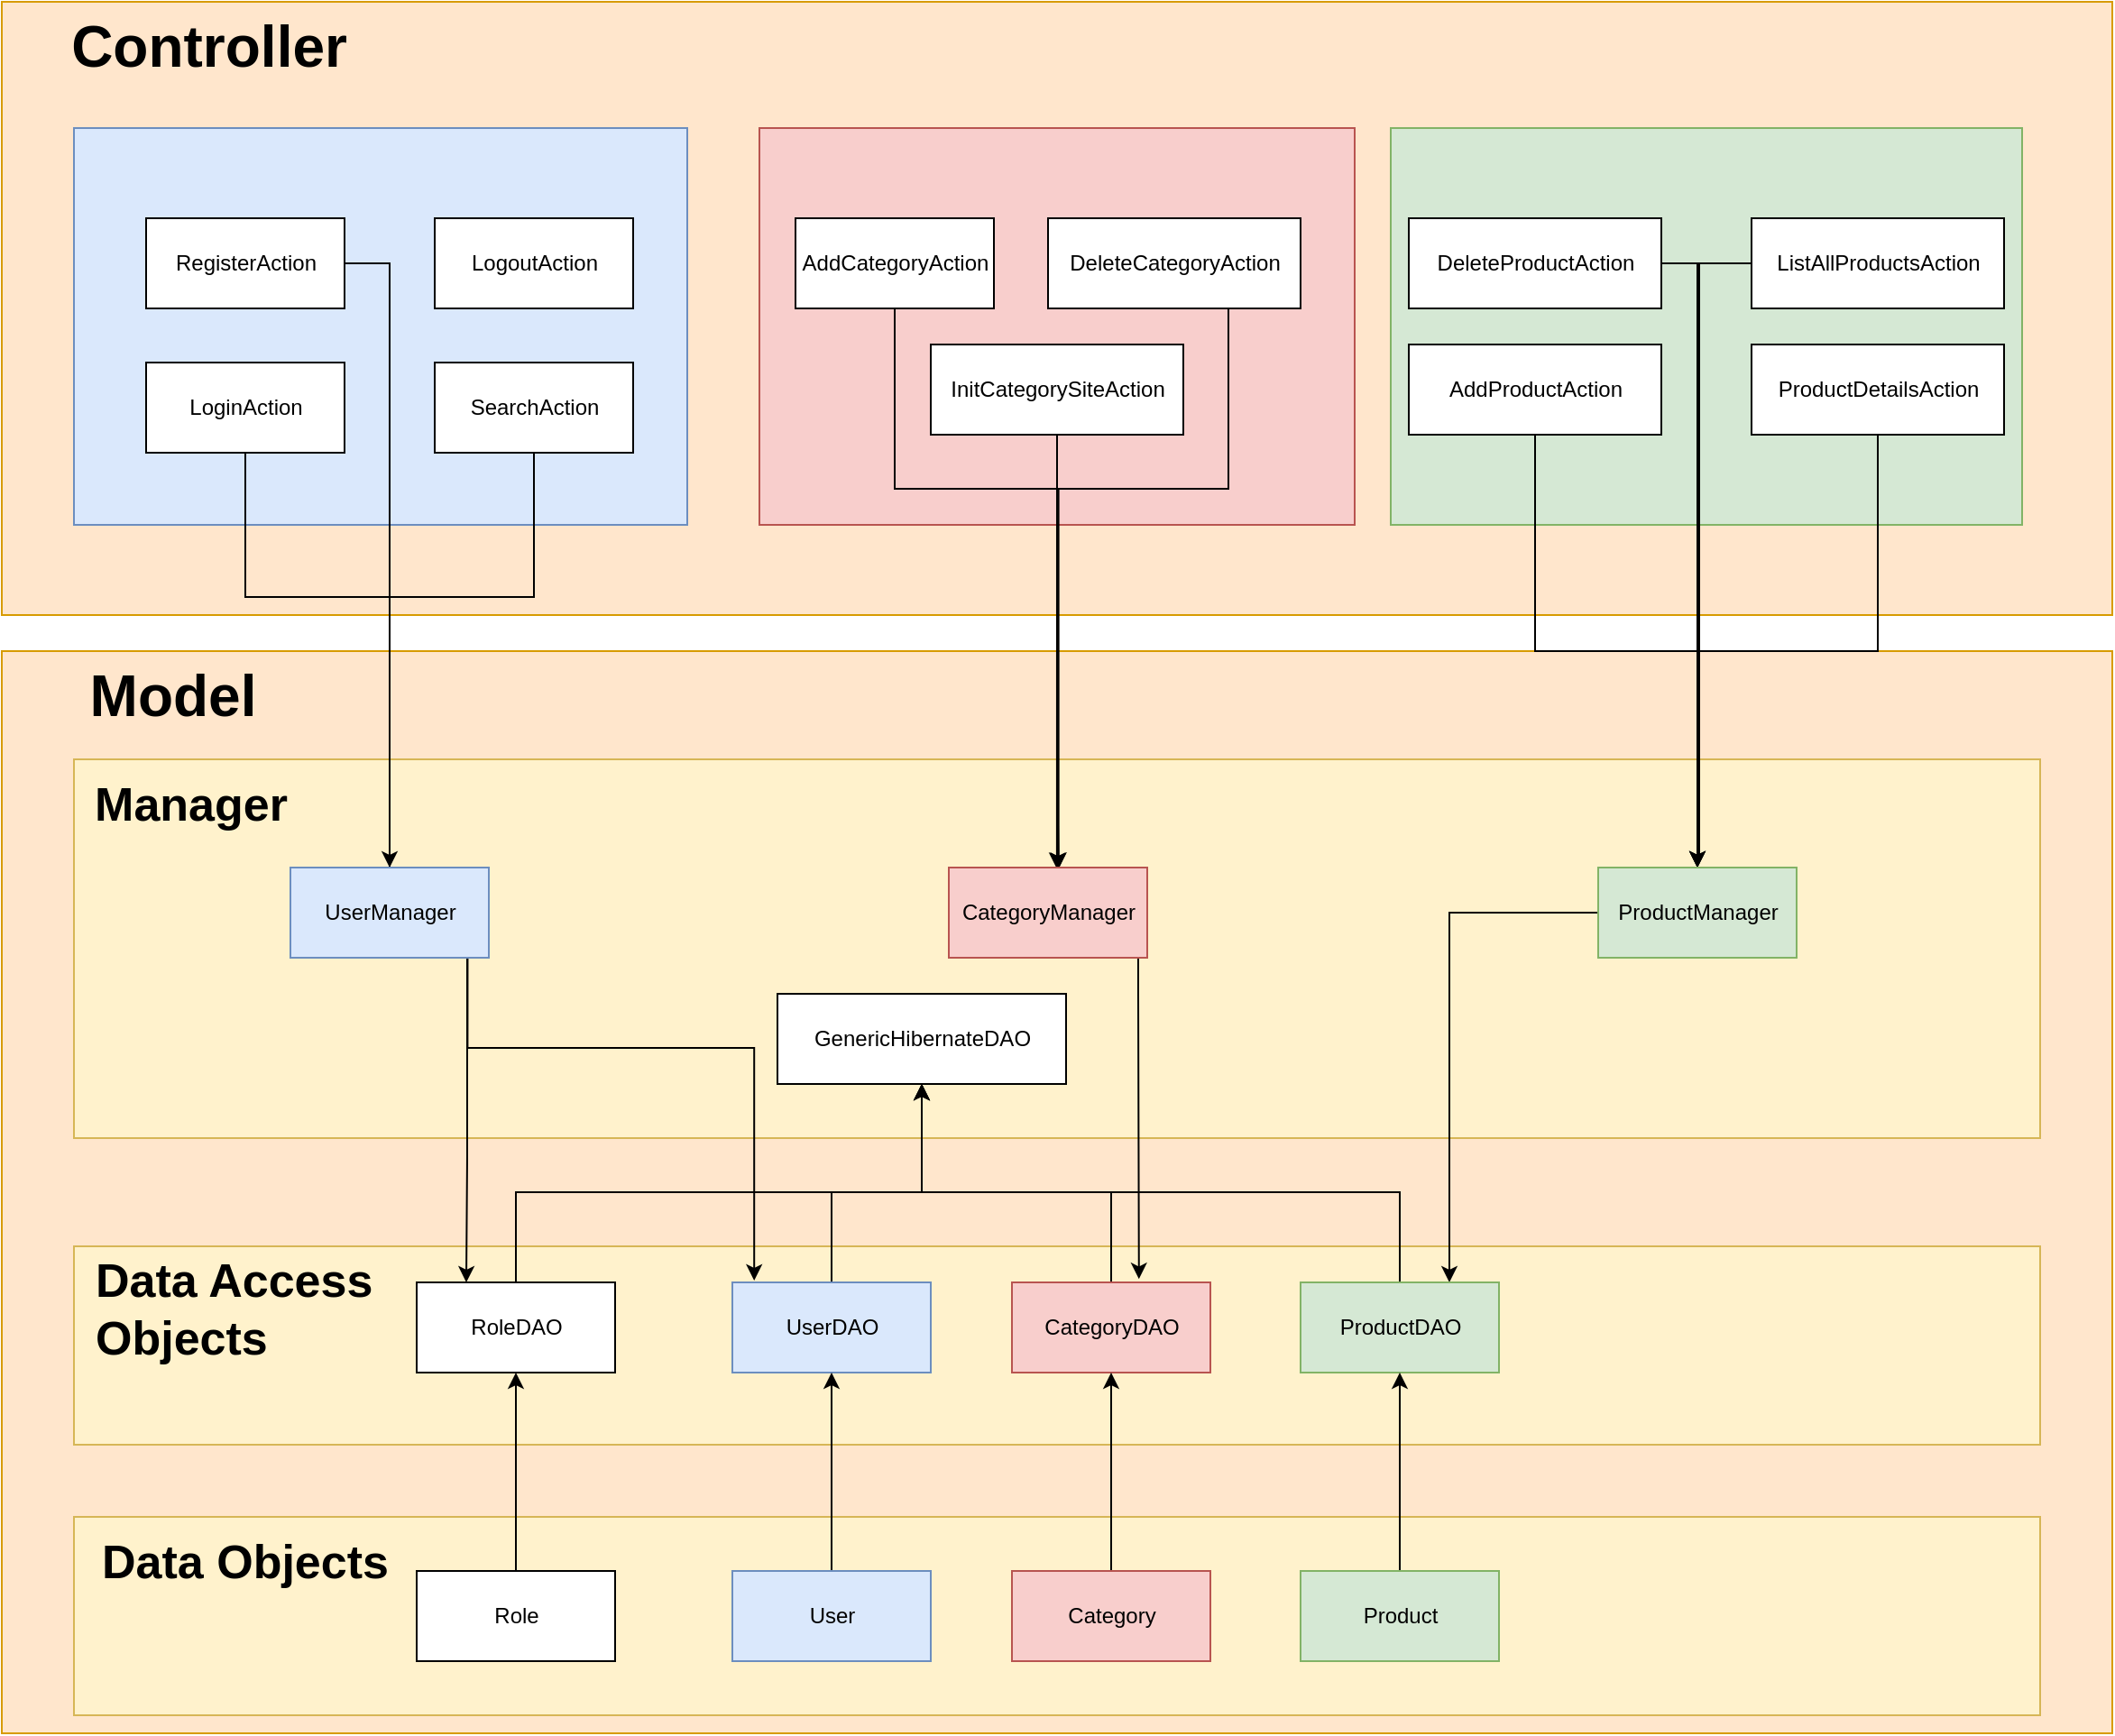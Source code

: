 <mxfile version="16.5.3" type="device"><diagram id="C5RBs43oDa-KdzZeNtuy" name="Page-1"><mxGraphModel dx="1673" dy="896" grid="1" gridSize="10" guides="1" tooltips="1" connect="1" arrows="1" fold="1" page="1" pageScale="1" pageWidth="827" pageHeight="1169" math="0" shadow="0"><root><mxCell id="WIyWlLk6GJQsqaUBKTNV-0"/><mxCell id="WIyWlLk6GJQsqaUBKTNV-1" parent="WIyWlLk6GJQsqaUBKTNV-0"/><mxCell id="IkSM40CQPdEPTCBKzALX-65" value="" style="rounded=0;whiteSpace=wrap;html=1;fillColor=#ffe6cc;strokeColor=#d79b00;" vertex="1" parent="WIyWlLk6GJQsqaUBKTNV-1"><mxGeometry x="150" y="450" width="1170" height="600" as="geometry"/></mxCell><mxCell id="IkSM40CQPdEPTCBKzALX-72" value="" style="rounded=0;whiteSpace=wrap;html=1;fillColor=#fff2cc;strokeColor=#d6b656;" vertex="1" parent="WIyWlLk6GJQsqaUBKTNV-1"><mxGeometry x="190" y="780" width="1090" height="110" as="geometry"/></mxCell><mxCell id="IkSM40CQPdEPTCBKzALX-73" value="&lt;b&gt;&lt;font style=&quot;font-size: 26px&quot;&gt;Data Access Objects&lt;/font&gt;&lt;/b&gt;" style="text;html=1;strokeColor=none;fillColor=none;align=left;verticalAlign=middle;whiteSpace=wrap;rounded=0;" vertex="1" parent="WIyWlLk6GJQsqaUBKTNV-1"><mxGeometry x="200" y="800" width="170" height="30" as="geometry"/></mxCell><mxCell id="IkSM40CQPdEPTCBKzALX-70" value="" style="rounded=0;whiteSpace=wrap;html=1;fillColor=#fff2cc;strokeColor=#d6b656;" vertex="1" parent="WIyWlLk6GJQsqaUBKTNV-1"><mxGeometry x="190" y="930" width="1090" height="110" as="geometry"/></mxCell><mxCell id="IkSM40CQPdEPTCBKzALX-71" value="&lt;b&gt;&lt;font style=&quot;font-size: 26px&quot;&gt;Data Objects&lt;/font&gt;&lt;/b&gt;" style="text;html=1;strokeColor=none;fillColor=none;align=center;verticalAlign=middle;whiteSpace=wrap;rounded=0;" vertex="1" parent="WIyWlLk6GJQsqaUBKTNV-1"><mxGeometry x="200" y="940" width="170" height="30" as="geometry"/></mxCell><mxCell id="IkSM40CQPdEPTCBKzALX-67" value="" style="rounded=0;whiteSpace=wrap;html=1;fillColor=#fff2cc;strokeColor=#d6b656;" vertex="1" parent="WIyWlLk6GJQsqaUBKTNV-1"><mxGeometry x="190" y="510" width="1090" height="210" as="geometry"/></mxCell><mxCell id="IkSM40CQPdEPTCBKzALX-66" value="&lt;b&gt;&lt;font style=&quot;font-size: 32px&quot;&gt;Model&lt;/font&gt;&lt;/b&gt;" style="text;html=1;strokeColor=none;fillColor=none;align=center;verticalAlign=middle;whiteSpace=wrap;rounded=0;" vertex="1" parent="WIyWlLk6GJQsqaUBKTNV-1"><mxGeometry x="190" y="460" width="110" height="30" as="geometry"/></mxCell><mxCell id="IkSM40CQPdEPTCBKzALX-63" value="" style="rounded=0;whiteSpace=wrap;html=1;fillColor=#ffe6cc;strokeColor=#d79b00;" vertex="1" parent="WIyWlLk6GJQsqaUBKTNV-1"><mxGeometry x="150" y="90" width="1170" height="340" as="geometry"/></mxCell><mxCell id="IkSM40CQPdEPTCBKzALX-17" value="" style="rounded=0;whiteSpace=wrap;html=1;fillColor=#d5e8d4;strokeColor=#82b366;" vertex="1" parent="WIyWlLk6GJQsqaUBKTNV-1"><mxGeometry x="920" y="160" width="350" height="220" as="geometry"/></mxCell><mxCell id="IkSM40CQPdEPTCBKzALX-16" value="" style="rounded=0;whiteSpace=wrap;html=1;fillColor=#f8cecc;strokeColor=#b85450;" vertex="1" parent="WIyWlLk6GJQsqaUBKTNV-1"><mxGeometry x="570" y="160" width="330" height="220" as="geometry"/></mxCell><mxCell id="IkSM40CQPdEPTCBKzALX-15" value="" style="rounded=0;whiteSpace=wrap;html=1;fillColor=#dae8fc;strokeColor=#6c8ebf;" vertex="1" parent="WIyWlLk6GJQsqaUBKTNV-1"><mxGeometry x="190" y="160" width="340" height="220" as="geometry"/></mxCell><mxCell id="IkSM40CQPdEPTCBKzALX-23" style="edgeStyle=orthogonalEdgeStyle;rounded=0;orthogonalLoop=1;jettySize=auto;html=1;exitX=1;exitY=0.5;exitDx=0;exitDy=0;entryX=0.5;entryY=0;entryDx=0;entryDy=0;" edge="1" parent="WIyWlLk6GJQsqaUBKTNV-1" source="IkSM40CQPdEPTCBKzALX-4" target="IkSM40CQPdEPTCBKzALX-18"><mxGeometry relative="1" as="geometry"><mxPoint x="360.0" y="500.0" as="targetPoint"/><Array as="points"><mxPoint x="365" y="235"/></Array></mxGeometry></mxCell><mxCell id="IkSM40CQPdEPTCBKzALX-4" value="RegisterAction" style="html=1;" vertex="1" parent="WIyWlLk6GJQsqaUBKTNV-1"><mxGeometry x="230" y="210" width="110" height="50" as="geometry"/></mxCell><mxCell id="IkSM40CQPdEPTCBKzALX-5" value="LogoutAction&lt;br&gt;" style="html=1;" vertex="1" parent="WIyWlLk6GJQsqaUBKTNV-1"><mxGeometry x="390" y="210" width="110" height="50" as="geometry"/></mxCell><mxCell id="IkSM40CQPdEPTCBKzALX-6" value="LoginAction" style="html=1;" vertex="1" parent="WIyWlLk6GJQsqaUBKTNV-1"><mxGeometry x="230" y="290" width="110" height="50" as="geometry"/></mxCell><mxCell id="IkSM40CQPdEPTCBKzALX-7" value="SearchAction" style="html=1;" vertex="1" parent="WIyWlLk6GJQsqaUBKTNV-1"><mxGeometry x="390" y="290" width="110" height="50" as="geometry"/></mxCell><mxCell id="IkSM40CQPdEPTCBKzALX-26" style="edgeStyle=orthogonalEdgeStyle;rounded=0;orthogonalLoop=1;jettySize=auto;html=1;exitX=0.5;exitY=1;exitDx=0;exitDy=0;entryX=0.553;entryY=0.016;entryDx=0;entryDy=0;entryPerimeter=0;" edge="1" parent="WIyWlLk6GJQsqaUBKTNV-1" source="IkSM40CQPdEPTCBKzALX-8" target="IkSM40CQPdEPTCBKzALX-25"><mxGeometry relative="1" as="geometry"><Array as="points"><mxPoint x="645" y="360"/><mxPoint x="736" y="360"/></Array></mxGeometry></mxCell><mxCell id="IkSM40CQPdEPTCBKzALX-8" value="AddCategoryAction" style="html=1;" vertex="1" parent="WIyWlLk6GJQsqaUBKTNV-1"><mxGeometry x="590" y="210" width="110" height="50" as="geometry"/></mxCell><mxCell id="IkSM40CQPdEPTCBKzALX-28" style="edgeStyle=orthogonalEdgeStyle;rounded=0;orthogonalLoop=1;jettySize=auto;html=1;exitX=0.5;exitY=1;exitDx=0;exitDy=0;entryX=0.545;entryY=0.016;entryDx=0;entryDy=0;entryPerimeter=0;" edge="1" parent="WIyWlLk6GJQsqaUBKTNV-1" source="IkSM40CQPdEPTCBKzALX-9" target="IkSM40CQPdEPTCBKzALX-25"><mxGeometry relative="1" as="geometry"><Array as="points"><mxPoint x="830" y="260"/><mxPoint x="830" y="360"/><mxPoint x="735" y="360"/></Array></mxGeometry></mxCell><mxCell id="IkSM40CQPdEPTCBKzALX-9" value="DeleteCategoryAction" style="html=1;" vertex="1" parent="WIyWlLk6GJQsqaUBKTNV-1"><mxGeometry x="730" y="210" width="140" height="50" as="geometry"/></mxCell><mxCell id="IkSM40CQPdEPTCBKzALX-27" style="edgeStyle=orthogonalEdgeStyle;rounded=0;orthogonalLoop=1;jettySize=auto;html=1;exitX=0.5;exitY=1;exitDx=0;exitDy=0;entryX=0.553;entryY=0.016;entryDx=0;entryDy=0;entryPerimeter=0;" edge="1" parent="WIyWlLk6GJQsqaUBKTNV-1" source="IkSM40CQPdEPTCBKzALX-10" target="IkSM40CQPdEPTCBKzALX-25"><mxGeometry relative="1" as="geometry"><mxPoint x="735" y="540" as="targetPoint"/><Array as="points"><mxPoint x="735" y="510"/><mxPoint x="736" y="510"/></Array></mxGeometry></mxCell><mxCell id="IkSM40CQPdEPTCBKzALX-10" value="InitCategorySiteAction" style="html=1;" vertex="1" parent="WIyWlLk6GJQsqaUBKTNV-1"><mxGeometry x="665" y="280" width="140" height="50" as="geometry"/></mxCell><mxCell id="IkSM40CQPdEPTCBKzALX-31" style="edgeStyle=orthogonalEdgeStyle;rounded=0;orthogonalLoop=1;jettySize=auto;html=1;exitX=1;exitY=0.5;exitDx=0;exitDy=0;" edge="1" parent="WIyWlLk6GJQsqaUBKTNV-1" source="IkSM40CQPdEPTCBKzALX-11" target="IkSM40CQPdEPTCBKzALX-29"><mxGeometry relative="1" as="geometry"/></mxCell><mxCell id="IkSM40CQPdEPTCBKzALX-11" value="DeleteProductAction" style="html=1;" vertex="1" parent="WIyWlLk6GJQsqaUBKTNV-1"><mxGeometry x="930" y="210" width="140" height="50" as="geometry"/></mxCell><mxCell id="IkSM40CQPdEPTCBKzALX-33" style="edgeStyle=orthogonalEdgeStyle;rounded=0;orthogonalLoop=1;jettySize=auto;html=1;entryX=0.5;entryY=0;entryDx=0;entryDy=0;" edge="1" parent="WIyWlLk6GJQsqaUBKTNV-1" source="IkSM40CQPdEPTCBKzALX-12" target="IkSM40CQPdEPTCBKzALX-29"><mxGeometry relative="1" as="geometry"><Array as="points"><mxPoint x="1091" y="235"/><mxPoint x="1091" y="567"/><mxPoint x="1090" y="567"/></Array></mxGeometry></mxCell><mxCell id="IkSM40CQPdEPTCBKzALX-12" value="ListAllProductsAction" style="html=1;" vertex="1" parent="WIyWlLk6GJQsqaUBKTNV-1"><mxGeometry x="1120" y="210" width="140" height="50" as="geometry"/></mxCell><mxCell id="IkSM40CQPdEPTCBKzALX-36" style="edgeStyle=orthogonalEdgeStyle;rounded=0;orthogonalLoop=1;jettySize=auto;html=1;entryX=0.5;entryY=0;entryDx=0;entryDy=0;" edge="1" parent="WIyWlLk6GJQsqaUBKTNV-1" source="IkSM40CQPdEPTCBKzALX-13" target="IkSM40CQPdEPTCBKzALX-29"><mxGeometry relative="1" as="geometry"/></mxCell><mxCell id="IkSM40CQPdEPTCBKzALX-13" value="AddProductAction" style="html=1;" vertex="1" parent="WIyWlLk6GJQsqaUBKTNV-1"><mxGeometry x="930" y="280" width="140" height="50" as="geometry"/></mxCell><mxCell id="IkSM40CQPdEPTCBKzALX-34" style="edgeStyle=orthogonalEdgeStyle;rounded=0;orthogonalLoop=1;jettySize=auto;html=1;exitX=0.5;exitY=1;exitDx=0;exitDy=0;entryX=0.5;entryY=0;entryDx=0;entryDy=0;" edge="1" parent="WIyWlLk6GJQsqaUBKTNV-1" source="IkSM40CQPdEPTCBKzALX-14" target="IkSM40CQPdEPTCBKzALX-29"><mxGeometry relative="1" as="geometry"/></mxCell><mxCell id="IkSM40CQPdEPTCBKzALX-14" value="ProductDetailsAction" style="html=1;" vertex="1" parent="WIyWlLk6GJQsqaUBKTNV-1"><mxGeometry x="1120" y="280" width="140" height="50" as="geometry"/></mxCell><mxCell id="IkSM40CQPdEPTCBKzALX-47" style="edgeStyle=orthogonalEdgeStyle;rounded=0;orthogonalLoop=1;jettySize=auto;html=1;exitX=0.893;exitY=0.978;exitDx=0;exitDy=0;entryX=0.11;entryY=-0.02;entryDx=0;entryDy=0;entryPerimeter=0;exitPerimeter=0;" edge="1" parent="WIyWlLk6GJQsqaUBKTNV-1" source="IkSM40CQPdEPTCBKzALX-18" target="IkSM40CQPdEPTCBKzALX-39"><mxGeometry relative="1" as="geometry"><Array as="points"><mxPoint x="408" y="670"/><mxPoint x="567" y="670"/></Array></mxGeometry></mxCell><mxCell id="IkSM40CQPdEPTCBKzALX-48" style="edgeStyle=orthogonalEdgeStyle;rounded=0;orthogonalLoop=1;jettySize=auto;html=1;entryX=0.25;entryY=0;entryDx=0;entryDy=0;" edge="1" parent="WIyWlLk6GJQsqaUBKTNV-1" source="IkSM40CQPdEPTCBKzALX-18" target="IkSM40CQPdEPTCBKzALX-38"><mxGeometry relative="1" as="geometry"><Array as="points"><mxPoint x="408" y="730"/><mxPoint x="408" y="730"/></Array></mxGeometry></mxCell><mxCell id="IkSM40CQPdEPTCBKzALX-19" value="" style="endArrow=none;html=1;rounded=0;entryX=0.5;entryY=1;entryDx=0;entryDy=0;exitX=0.5;exitY=0;exitDx=0;exitDy=0;" edge="1" parent="WIyWlLk6GJQsqaUBKTNV-1" source="IkSM40CQPdEPTCBKzALX-18" target="IkSM40CQPdEPTCBKzALX-6"><mxGeometry width="50" height="50" relative="1" as="geometry"><mxPoint x="430" y="590" as="sourcePoint"/><mxPoint x="480" y="540" as="targetPoint"/><Array as="points"><mxPoint x="365" y="420"/><mxPoint x="285" y="420"/></Array></mxGeometry></mxCell><mxCell id="IkSM40CQPdEPTCBKzALX-21" value="" style="endArrow=none;html=1;rounded=0;exitX=0.5;exitY=0;exitDx=0;exitDy=0;entryX=0.5;entryY=1;entryDx=0;entryDy=0;" edge="1" parent="WIyWlLk6GJQsqaUBKTNV-1" source="IkSM40CQPdEPTCBKzALX-18" target="IkSM40CQPdEPTCBKzALX-7"><mxGeometry width="50" height="50" relative="1" as="geometry"><mxPoint x="430" y="590" as="sourcePoint"/><mxPoint x="480" y="540" as="targetPoint"/><Array as="points"><mxPoint x="365" y="420"/><mxPoint x="445" y="420"/></Array></mxGeometry></mxCell><mxCell id="IkSM40CQPdEPTCBKzALX-49" style="edgeStyle=orthogonalEdgeStyle;rounded=0;orthogonalLoop=1;jettySize=auto;html=1;entryX=0.64;entryY=-0.037;entryDx=0;entryDy=0;entryPerimeter=0;" edge="1" parent="WIyWlLk6GJQsqaUBKTNV-1" source="IkSM40CQPdEPTCBKzALX-25" target="IkSM40CQPdEPTCBKzALX-40"><mxGeometry relative="1" as="geometry"><Array as="points"><mxPoint x="780" y="640"/><mxPoint x="780" y="640"/></Array></mxGeometry></mxCell><mxCell id="IkSM40CQPdEPTCBKzALX-50" style="edgeStyle=orthogonalEdgeStyle;rounded=0;orthogonalLoop=1;jettySize=auto;html=1;entryX=0.75;entryY=0;entryDx=0;entryDy=0;" edge="1" parent="WIyWlLk6GJQsqaUBKTNV-1" source="IkSM40CQPdEPTCBKzALX-29" target="IkSM40CQPdEPTCBKzALX-41"><mxGeometry relative="1" as="geometry"/></mxCell><mxCell id="IkSM40CQPdEPTCBKzALX-37" value="GenericHibernateDAO" style="html=1;" vertex="1" parent="WIyWlLk6GJQsqaUBKTNV-1"><mxGeometry x="580" y="640" width="160" height="50" as="geometry"/></mxCell><mxCell id="IkSM40CQPdEPTCBKzALX-45" style="edgeStyle=orthogonalEdgeStyle;rounded=0;orthogonalLoop=1;jettySize=auto;html=1;" edge="1" parent="WIyWlLk6GJQsqaUBKTNV-1" source="IkSM40CQPdEPTCBKzALX-38"><mxGeometry relative="1" as="geometry"><mxPoint x="660" y="690" as="targetPoint"/><Array as="points"><mxPoint x="435" y="750"/><mxPoint x="660" y="750"/></Array></mxGeometry></mxCell><mxCell id="IkSM40CQPdEPTCBKzALX-38" value="RoleDAO" style="html=1;" vertex="1" parent="WIyWlLk6GJQsqaUBKTNV-1"><mxGeometry x="380" y="800" width="110" height="50" as="geometry"/></mxCell><mxCell id="IkSM40CQPdEPTCBKzALX-46" style="edgeStyle=orthogonalEdgeStyle;rounded=0;orthogonalLoop=1;jettySize=auto;html=1;exitX=0.5;exitY=0;exitDx=0;exitDy=0;" edge="1" parent="WIyWlLk6GJQsqaUBKTNV-1" source="IkSM40CQPdEPTCBKzALX-39"><mxGeometry relative="1" as="geometry"><mxPoint x="660" y="690" as="targetPoint"/><Array as="points"><mxPoint x="610" y="750"/><mxPoint x="660" y="750"/></Array></mxGeometry></mxCell><mxCell id="IkSM40CQPdEPTCBKzALX-39" value="UserDAO" style="html=1;fillColor=#dae8fc;strokeColor=#6c8ebf;" vertex="1" parent="WIyWlLk6GJQsqaUBKTNV-1"><mxGeometry x="555" y="800" width="110" height="50" as="geometry"/></mxCell><mxCell id="IkSM40CQPdEPTCBKzALX-43" style="edgeStyle=orthogonalEdgeStyle;rounded=0;orthogonalLoop=1;jettySize=auto;html=1;" edge="1" parent="WIyWlLk6GJQsqaUBKTNV-1" source="IkSM40CQPdEPTCBKzALX-40"><mxGeometry relative="1" as="geometry"><mxPoint x="660" y="690" as="targetPoint"/><Array as="points"><mxPoint x="765" y="750"/><mxPoint x="660" y="750"/></Array></mxGeometry></mxCell><mxCell id="IkSM40CQPdEPTCBKzALX-40" value="CategoryDAO" style="html=1;fillColor=#f8cecc;strokeColor=#b85450;" vertex="1" parent="WIyWlLk6GJQsqaUBKTNV-1"><mxGeometry x="710" y="800" width="110" height="50" as="geometry"/></mxCell><mxCell id="IkSM40CQPdEPTCBKzALX-42" style="edgeStyle=orthogonalEdgeStyle;rounded=0;orthogonalLoop=1;jettySize=auto;html=1;entryX=0.5;entryY=1;entryDx=0;entryDy=0;" edge="1" parent="WIyWlLk6GJQsqaUBKTNV-1" source="IkSM40CQPdEPTCBKzALX-41" target="IkSM40CQPdEPTCBKzALX-37"><mxGeometry relative="1" as="geometry"><Array as="points"><mxPoint x="925" y="750"/><mxPoint x="660" y="750"/></Array></mxGeometry></mxCell><mxCell id="IkSM40CQPdEPTCBKzALX-41" value="ProductDAO" style="html=1;fillColor=#d5e8d4;strokeColor=#82b366;" vertex="1" parent="WIyWlLk6GJQsqaUBKTNV-1"><mxGeometry x="870" y="800" width="110" height="50" as="geometry"/></mxCell><mxCell id="IkSM40CQPdEPTCBKzALX-62" style="edgeStyle=orthogonalEdgeStyle;rounded=0;orthogonalLoop=1;jettySize=auto;html=1;entryX=0.5;entryY=1;entryDx=0;entryDy=0;" edge="1" parent="WIyWlLk6GJQsqaUBKTNV-1" source="IkSM40CQPdEPTCBKzALX-51" target="IkSM40CQPdEPTCBKzALX-38"><mxGeometry relative="1" as="geometry"/></mxCell><mxCell id="IkSM40CQPdEPTCBKzALX-51" value="Role" style="html=1;" vertex="1" parent="WIyWlLk6GJQsqaUBKTNV-1"><mxGeometry x="380" y="960" width="110" height="50" as="geometry"/></mxCell><mxCell id="IkSM40CQPdEPTCBKzALX-61" style="edgeStyle=orthogonalEdgeStyle;rounded=0;orthogonalLoop=1;jettySize=auto;html=1;entryX=0.5;entryY=1;entryDx=0;entryDy=0;" edge="1" parent="WIyWlLk6GJQsqaUBKTNV-1" source="IkSM40CQPdEPTCBKzALX-52" target="IkSM40CQPdEPTCBKzALX-39"><mxGeometry relative="1" as="geometry"/></mxCell><mxCell id="IkSM40CQPdEPTCBKzALX-52" value="User" style="html=1;fillColor=#dae8fc;strokeColor=#6c8ebf;" vertex="1" parent="WIyWlLk6GJQsqaUBKTNV-1"><mxGeometry x="555" y="960" width="110" height="50" as="geometry"/></mxCell><mxCell id="IkSM40CQPdEPTCBKzALX-59" style="edgeStyle=orthogonalEdgeStyle;rounded=0;orthogonalLoop=1;jettySize=auto;html=1;entryX=0.5;entryY=1;entryDx=0;entryDy=0;" edge="1" parent="WIyWlLk6GJQsqaUBKTNV-1" source="IkSM40CQPdEPTCBKzALX-53" target="IkSM40CQPdEPTCBKzALX-40"><mxGeometry relative="1" as="geometry"/></mxCell><mxCell id="IkSM40CQPdEPTCBKzALX-53" value="Category" style="html=1;fillColor=#f8cecc;strokeColor=#b85450;" vertex="1" parent="WIyWlLk6GJQsqaUBKTNV-1"><mxGeometry x="710" y="960" width="110" height="50" as="geometry"/></mxCell><mxCell id="IkSM40CQPdEPTCBKzALX-60" style="edgeStyle=orthogonalEdgeStyle;rounded=0;orthogonalLoop=1;jettySize=auto;html=1;entryX=0.5;entryY=1;entryDx=0;entryDy=0;" edge="1" parent="WIyWlLk6GJQsqaUBKTNV-1" source="IkSM40CQPdEPTCBKzALX-54" target="IkSM40CQPdEPTCBKzALX-41"><mxGeometry relative="1" as="geometry"/></mxCell><mxCell id="IkSM40CQPdEPTCBKzALX-54" value="Product" style="html=1;fillColor=#d5e8d4;strokeColor=#82b366;" vertex="1" parent="WIyWlLk6GJQsqaUBKTNV-1"><mxGeometry x="870" y="960" width="110" height="50" as="geometry"/></mxCell><mxCell id="IkSM40CQPdEPTCBKzALX-64" value="&lt;b&gt;&lt;font style=&quot;font-size: 32px&quot;&gt;Controller&lt;/font&gt;&lt;/b&gt;" style="text;html=1;strokeColor=none;fillColor=none;align=center;verticalAlign=middle;whiteSpace=wrap;rounded=0;" vertex="1" parent="WIyWlLk6GJQsqaUBKTNV-1"><mxGeometry x="190" y="100" width="150" height="30" as="geometry"/></mxCell><mxCell id="IkSM40CQPdEPTCBKzALX-18" value="UserManager" style="html=1;fillColor=#dae8fc;strokeColor=#6c8ebf;" vertex="1" parent="WIyWlLk6GJQsqaUBKTNV-1"><mxGeometry x="310" y="570" width="110" height="50" as="geometry"/></mxCell><mxCell id="IkSM40CQPdEPTCBKzALX-25" value="CategoryManager" style="html=1;fillColor=#f8cecc;strokeColor=#b85450;" vertex="1" parent="WIyWlLk6GJQsqaUBKTNV-1"><mxGeometry x="675" y="570" width="110" height="50" as="geometry"/></mxCell><mxCell id="IkSM40CQPdEPTCBKzALX-29" value="ProductManager" style="html=1;fillColor=#d5e8d4;strokeColor=#82b366;" vertex="1" parent="WIyWlLk6GJQsqaUBKTNV-1"><mxGeometry x="1035" y="570" width="110" height="50" as="geometry"/></mxCell><mxCell id="IkSM40CQPdEPTCBKzALX-68" value="&lt;b&gt;&lt;font style=&quot;font-size: 26px&quot;&gt;Manager&lt;/font&gt;&lt;/b&gt;" style="text;html=1;strokeColor=none;fillColor=none;align=center;verticalAlign=middle;whiteSpace=wrap;rounded=0;" vertex="1" parent="WIyWlLk6GJQsqaUBKTNV-1"><mxGeometry x="200" y="520" width="110" height="30" as="geometry"/></mxCell></root></mxGraphModel></diagram></mxfile>